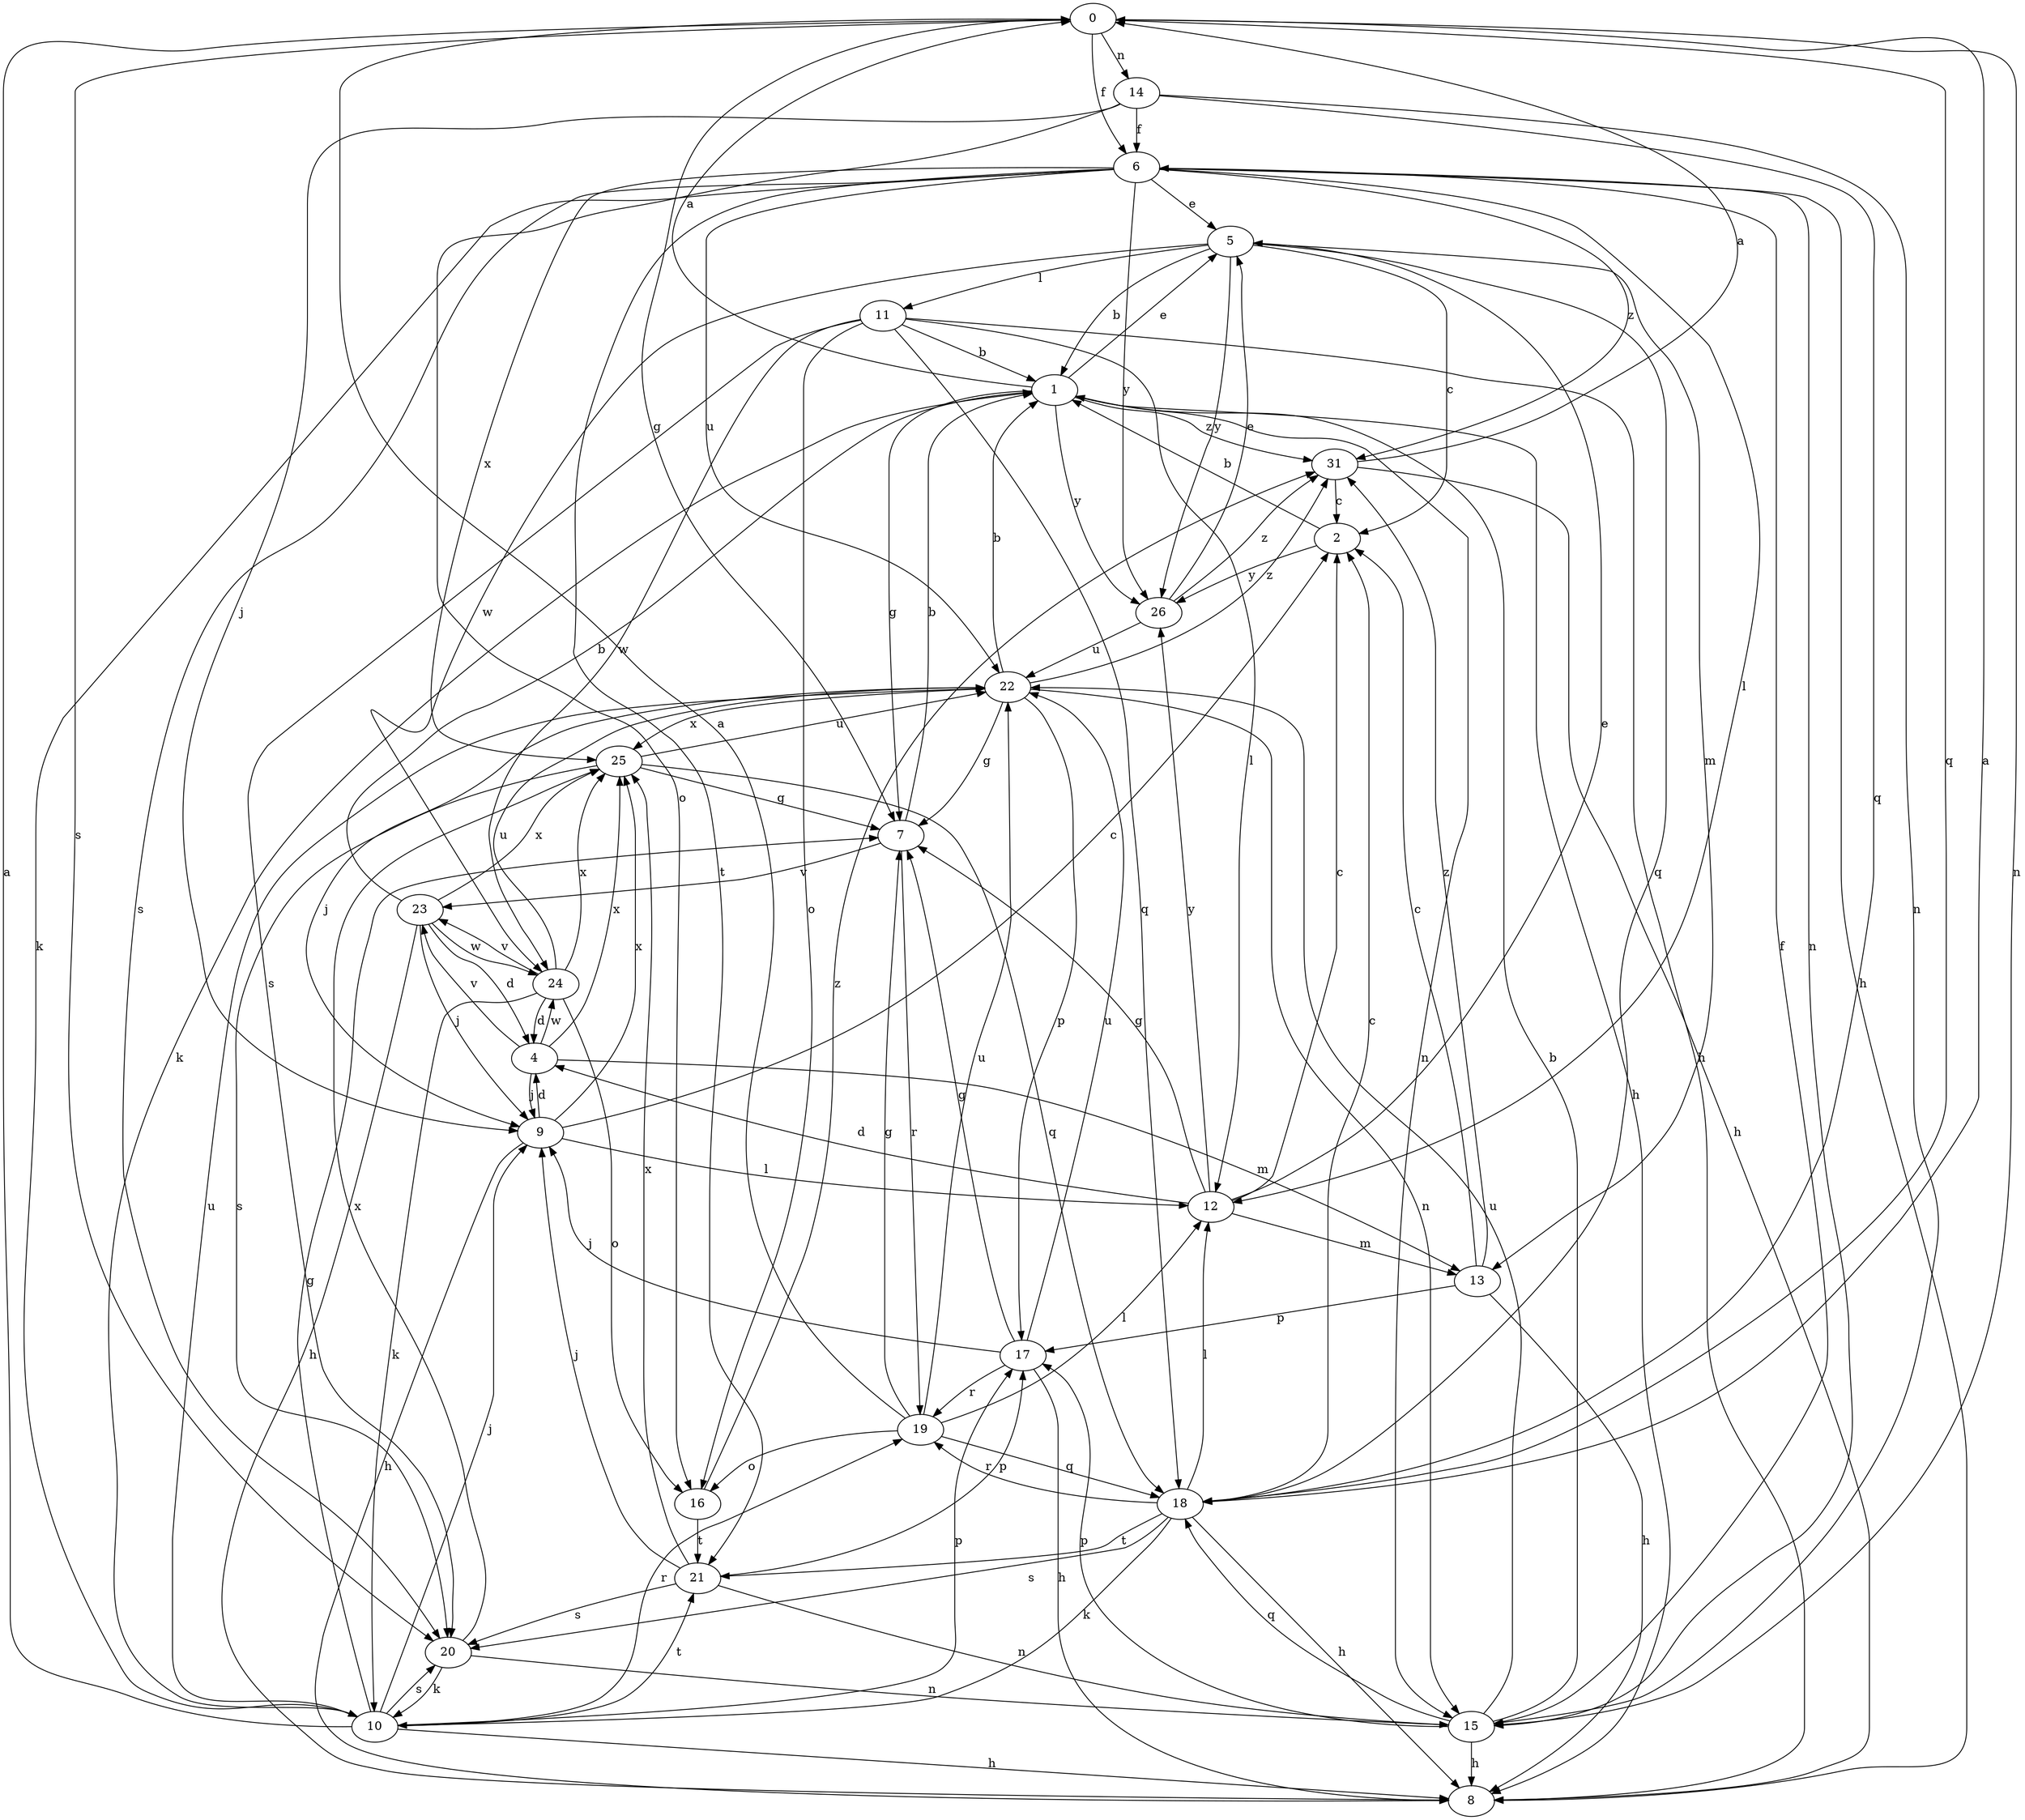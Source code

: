 strict digraph  {
0;
1;
2;
4;
5;
6;
7;
8;
9;
10;
11;
12;
13;
14;
15;
16;
17;
18;
19;
20;
21;
22;
23;
24;
25;
26;
31;
0 -> 6  [label=f];
0 -> 7  [label=g];
0 -> 14  [label=n];
0 -> 15  [label=n];
0 -> 18  [label=q];
0 -> 20  [label=s];
1 -> 0  [label=a];
1 -> 5  [label=e];
1 -> 7  [label=g];
1 -> 8  [label=h];
1 -> 10  [label=k];
1 -> 15  [label=n];
1 -> 26  [label=y];
1 -> 31  [label=z];
2 -> 1  [label=b];
2 -> 26  [label=y];
4 -> 9  [label=j];
4 -> 13  [label=m];
4 -> 23  [label=v];
4 -> 24  [label=w];
4 -> 25  [label=x];
5 -> 1  [label=b];
5 -> 2  [label=c];
5 -> 11  [label=l];
5 -> 13  [label=m];
5 -> 18  [label=q];
5 -> 24  [label=w];
5 -> 26  [label=y];
6 -> 5  [label=e];
6 -> 8  [label=h];
6 -> 10  [label=k];
6 -> 12  [label=l];
6 -> 15  [label=n];
6 -> 20  [label=s];
6 -> 21  [label=t];
6 -> 22  [label=u];
6 -> 25  [label=x];
6 -> 26  [label=y];
6 -> 31  [label=z];
7 -> 1  [label=b];
7 -> 19  [label=r];
7 -> 23  [label=v];
9 -> 2  [label=c];
9 -> 4  [label=d];
9 -> 8  [label=h];
9 -> 12  [label=l];
9 -> 25  [label=x];
10 -> 0  [label=a];
10 -> 7  [label=g];
10 -> 8  [label=h];
10 -> 9  [label=j];
10 -> 17  [label=p];
10 -> 19  [label=r];
10 -> 20  [label=s];
10 -> 21  [label=t];
10 -> 22  [label=u];
11 -> 1  [label=b];
11 -> 8  [label=h];
11 -> 12  [label=l];
11 -> 16  [label=o];
11 -> 18  [label=q];
11 -> 20  [label=s];
11 -> 24  [label=w];
12 -> 2  [label=c];
12 -> 4  [label=d];
12 -> 5  [label=e];
12 -> 7  [label=g];
12 -> 13  [label=m];
12 -> 26  [label=y];
13 -> 2  [label=c];
13 -> 8  [label=h];
13 -> 17  [label=p];
13 -> 31  [label=z];
14 -> 6  [label=f];
14 -> 9  [label=j];
14 -> 15  [label=n];
14 -> 16  [label=o];
14 -> 18  [label=q];
15 -> 1  [label=b];
15 -> 6  [label=f];
15 -> 8  [label=h];
15 -> 17  [label=p];
15 -> 18  [label=q];
15 -> 22  [label=u];
16 -> 21  [label=t];
16 -> 31  [label=z];
17 -> 7  [label=g];
17 -> 8  [label=h];
17 -> 9  [label=j];
17 -> 19  [label=r];
17 -> 22  [label=u];
18 -> 0  [label=a];
18 -> 2  [label=c];
18 -> 8  [label=h];
18 -> 10  [label=k];
18 -> 12  [label=l];
18 -> 19  [label=r];
18 -> 20  [label=s];
18 -> 21  [label=t];
19 -> 0  [label=a];
19 -> 7  [label=g];
19 -> 12  [label=l];
19 -> 16  [label=o];
19 -> 18  [label=q];
19 -> 22  [label=u];
20 -> 10  [label=k];
20 -> 15  [label=n];
20 -> 25  [label=x];
21 -> 9  [label=j];
21 -> 15  [label=n];
21 -> 17  [label=p];
21 -> 20  [label=s];
21 -> 25  [label=x];
22 -> 1  [label=b];
22 -> 7  [label=g];
22 -> 9  [label=j];
22 -> 15  [label=n];
22 -> 17  [label=p];
22 -> 25  [label=x];
22 -> 31  [label=z];
23 -> 1  [label=b];
23 -> 4  [label=d];
23 -> 8  [label=h];
23 -> 9  [label=j];
23 -> 24  [label=w];
23 -> 25  [label=x];
24 -> 4  [label=d];
24 -> 10  [label=k];
24 -> 16  [label=o];
24 -> 22  [label=u];
24 -> 23  [label=v];
24 -> 25  [label=x];
25 -> 7  [label=g];
25 -> 18  [label=q];
25 -> 20  [label=s];
25 -> 22  [label=u];
26 -> 5  [label=e];
26 -> 22  [label=u];
26 -> 31  [label=z];
31 -> 0  [label=a];
31 -> 2  [label=c];
31 -> 8  [label=h];
}
